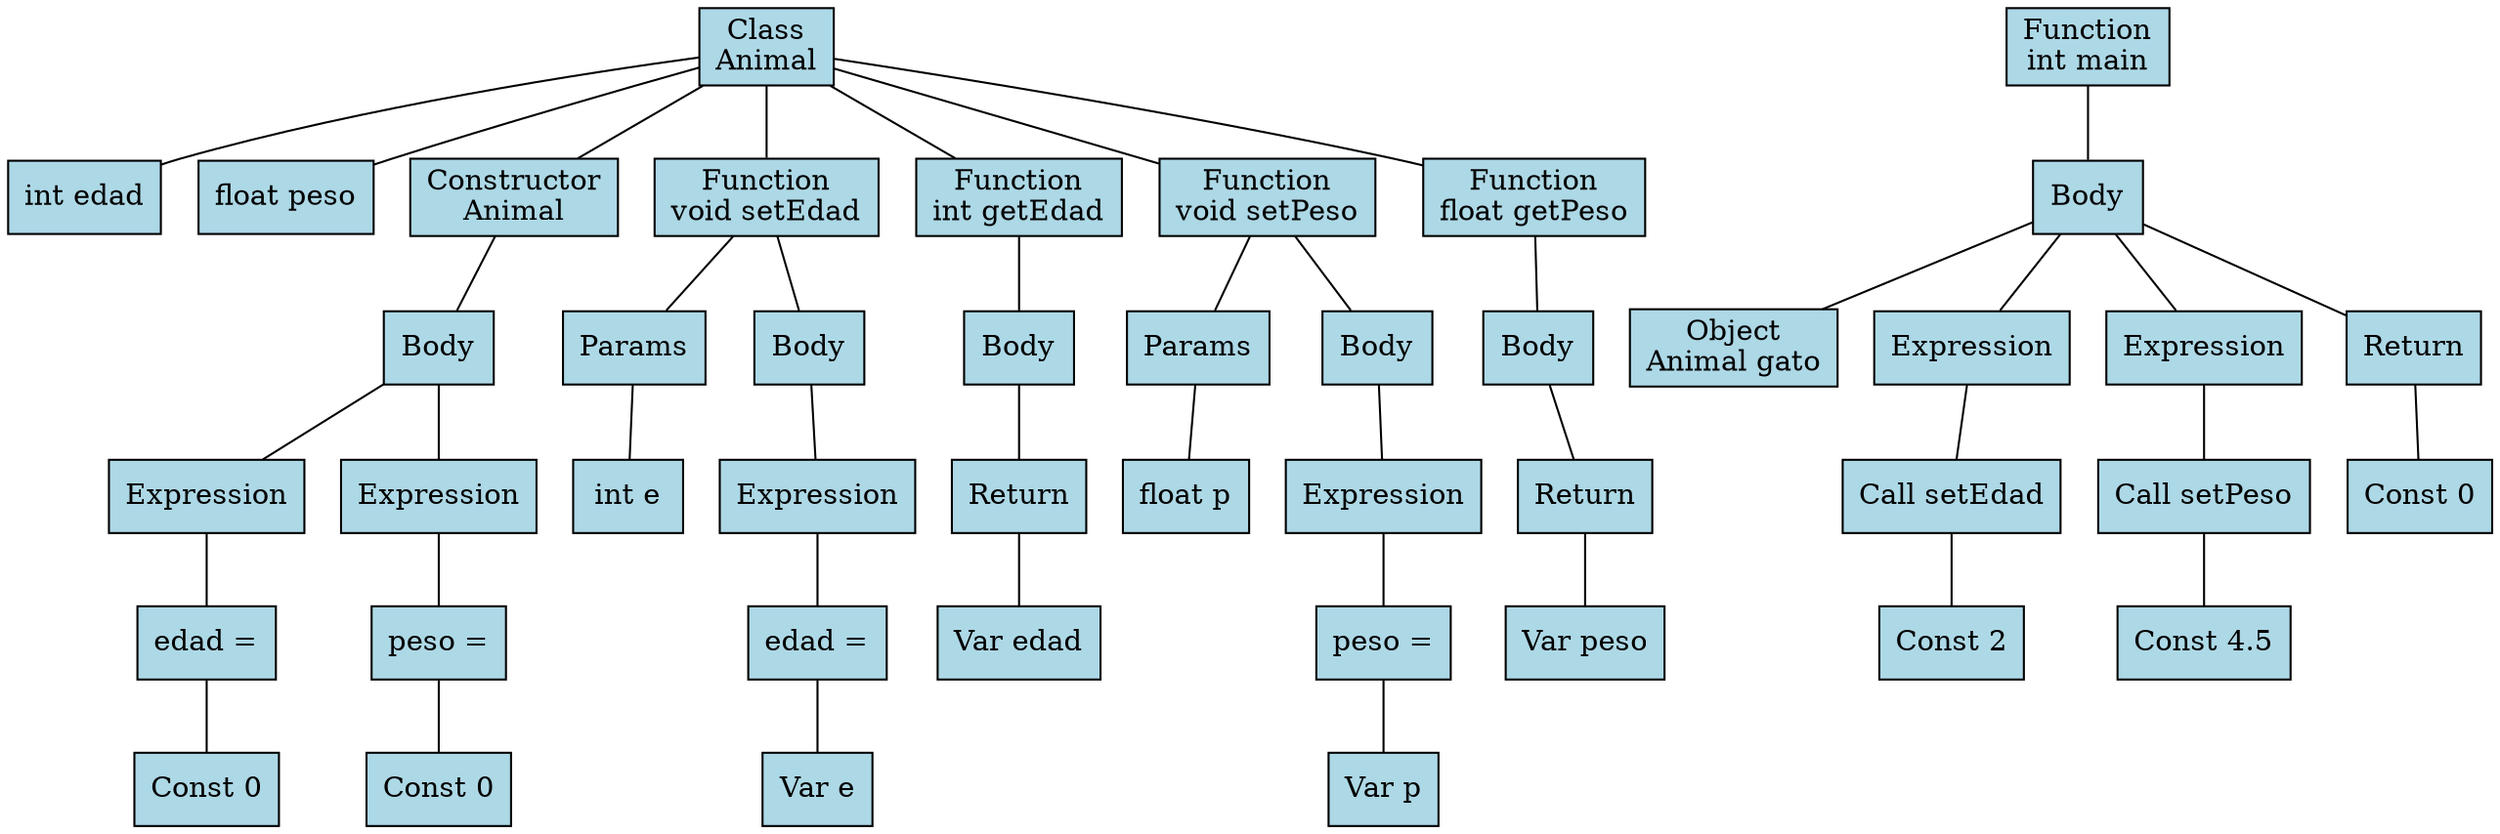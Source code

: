 digraph ast {
	node [fillcolor=lightblue font=bold fontcolor=black shape=box style=filled]
	edge [arrowhead=none color=black]
	n1 [label="Class
Animal"]
	n2 [label="int edad"]
	n1 -> n2
	n3 [label="float peso"]
	n1 -> n3
	n4 [label="Constructor
Animal"]
	n4 -> n6
	n6 [label=Body]
	n7 [label=Expression]
	n8 [label="edad ="]
	n9 [label="Const 0"]
	n8 -> n9
	n7 -> n8
	n6 -> n7
	n10 [label=Expression]
	n11 [label="peso ="]
	n12 [label="Const 0"]
	n11 -> n12
	n10 -> n11
	n6 -> n10
	n1 -> n4
	n13 [label="Function
void setEdad"]
	n14 [label=Params]
	n16 [label="int e"]
	n14 -> n16
	n13 -> n14
	n13 -> n15
	n15 [label=Body]
	n17 [label=Expression]
	n18 [label="edad ="]
	n19 [label="Var e"]
	n18 -> n19
	n17 -> n18
	n15 -> n17
	n1 -> n13
	n20 [label="Function
int getEdad"]
	n20 -> n22
	n22 [label=Body]
	n23 [label=Return]
	n24 [label="Var edad"]
	n23 -> n24
	n22 -> n23
	n1 -> n20
	n25 [label="Function
void setPeso"]
	n26 [label=Params]
	n28 [label="float p"]
	n26 -> n28
	n25 -> n26
	n25 -> n27
	n27 [label=Body]
	n29 [label=Expression]
	n30 [label="peso ="]
	n31 [label="Var p"]
	n30 -> n31
	n29 -> n30
	n27 -> n29
	n1 -> n25
	n32 [label="Function
float getPeso"]
	n32 -> n34
	n34 [label=Body]
	n35 [label=Return]
	n36 [label="Var peso"]
	n35 -> n36
	n34 -> n35
	n1 -> n32
	n37 [label="Function
int main"]
	n37 -> n39
	n39 [label=Body]
	n40 [label="Object
Animal gato"]
	n39 -> n40
	n41 [label=Expression]
	n42 [label="Call setEdad"]
	n43 [label="Const 2"]
	n42 -> n43
	n41 -> n42
	n39 -> n41
	n44 [label=Expression]
	n45 [label="Call setPeso"]
	n46 [label="Const 4.5"]
	n45 -> n46
	n44 -> n45
	n39 -> n44
	n47 [label=Return]
	n48 [label="Const 0"]
	n47 -> n48
	n39 -> n47
}
